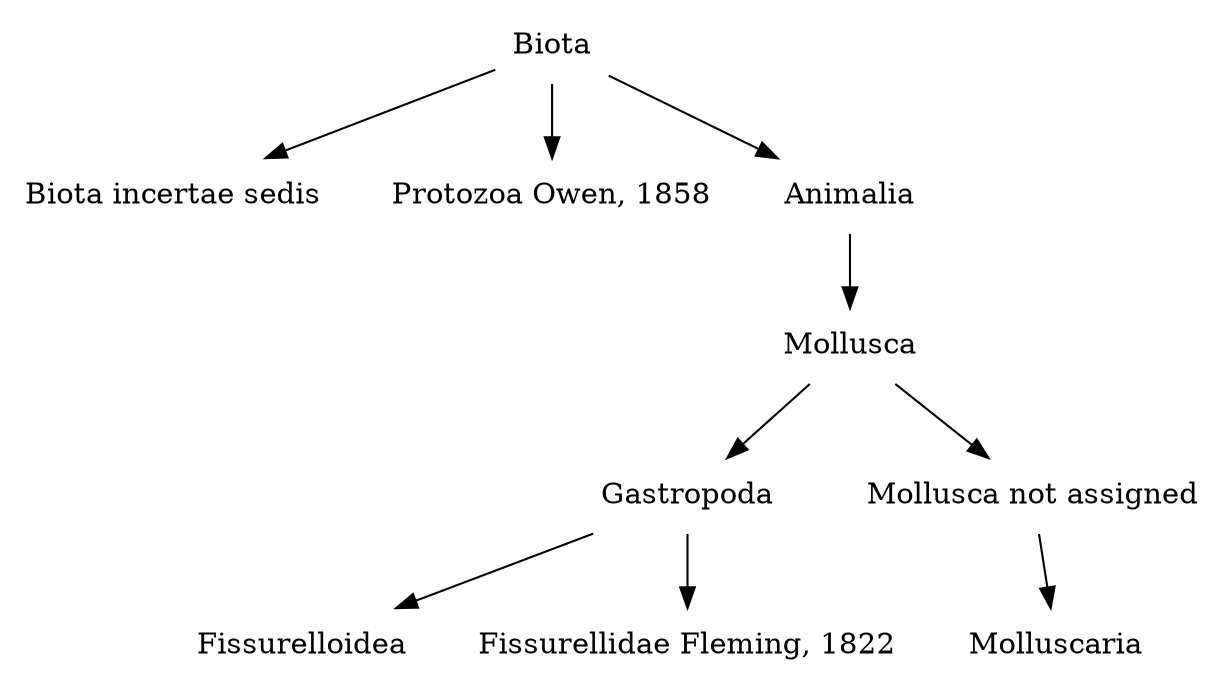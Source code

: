 digraph G {
  node [shape=plaintext]

  n0  [label="Biota"]
  n0 -> n3
  n0 -> n2
  n0 -> n1
  n1  [label="Animalia"]
  n1 -> n4
  n4  [label="Mollusca"]
  n4 -> n9
  n4 -> n5
  n9  [label="Gastropoda"]
  n9 -> n8
  n9 -> n7
  n8  [label="Fissurelloidea"]
  n7  [label="Fissurellidae Fleming, 1822"]
  n5  [label="Mollusca not assigned"]
  n5 -> n6
  n6  [label="Molluscaria"]
  n3  [label="Biota incertae sedis"]
  n2  [label="Protozoa Owen, 1858"]
}
